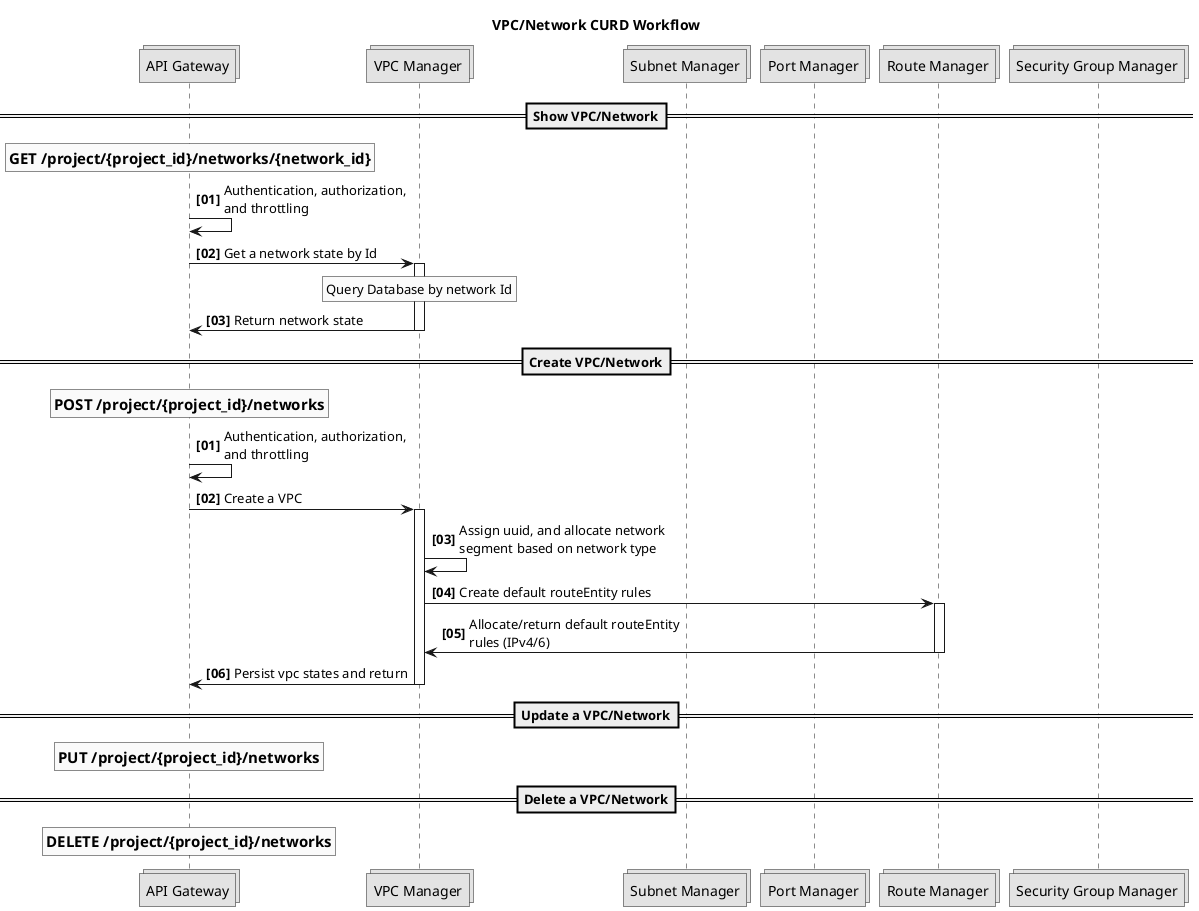 ' Copyright 2019 The Alcor Authors.

' Licensed under the Apache License, Version 2.0 (the "License");
'        you may not use this file except in compliance with the License.
'        You may obtain a copy of the License at

'        http://www.apache.org/licenses/LICENSE-2.0

'        Unless required by applicable law or agreed to in writing, software
'        distributed under the License is distributed on an "AS IS" BASIS,
'        WITHOUT WARRANTIES OR CONDITIONS OF ANY KIND, either express or implied.
'        See the License for the specific language governing permissions and
'        limitations under the License.

@startuml

title VPC/Network CURD Workflow

skinparam monochrome true
collections "API Gateway" as api
collections "VPC Manager" as vpc
collections "Subnet Manager" as subnet
collections "Port Manager" as port
collections "Route Manager" as routeEntity
collections "Security Group Manager" as sg

==Show VPC/Network==
autonumber "<b>[00]"
rnote over api: ==GET /project/{project_id}/networks/{network_id}
api -> api: Authentication, authorization,\nand throttling
api -> vpc: Get a network state by Id
activate vpc
rnote over vpc: Query Database by network Id
vpc -> api: Return network state
deactivate vpc

==Create VPC/Network==
autonumber "<b>[00]"
rnote over api: ==POST /project/{project_id}/networks
api -> api: Authentication, authorization,\nand throttling
api -> vpc: Create a VPC
activate vpc
vpc -> vpc: Assign uuid, and allocate network\nsegment based on network type
vpc -> routeEntity: Create default routeEntity rules
activate routeEntity
routeEntity -> vpc: Allocate/return default routeEntity\nrules (IPv4/6)
deactivate routeEntity
vpc -> api: Persist vpc states and return
deactivate vpc

==Update a VPC/Network==
autonumber "<b>[00]"
rnote over api: ==PUT /project/{project_id}/networks
'api -> api: Authentication, authorization,\nand throttling
'api -> vpc: Create a VPC
'vpc -> vpc: Assign uuid, and allocate network\nsegment based on network type
'vpc -> routeEntity: Create default routeEntity rules
'routeEntity -> vpc: Allocate/return default routeEntity\nrules (IPv4/6)
'vpc -> api: Persist vpc states and return

==Delete a VPC/Network==
autonumber "<b>[00]"
rnote over api: ==DELETE /project/{project_id}/networks
'api -> api: Authentication, authorization,\nand throttling
'api -> vpc: Create a VPC
'vpc -> vpc: Assign uuid, and allocate network\nsegment based on network type
'vpc -> routeEntity: Create default routeEntity rules
'routeEntity -> vpc: Allocate/return default routeEntity\nrules (IPv4/6)
'vpc -> api: Persist vpc states and return

@enduml
